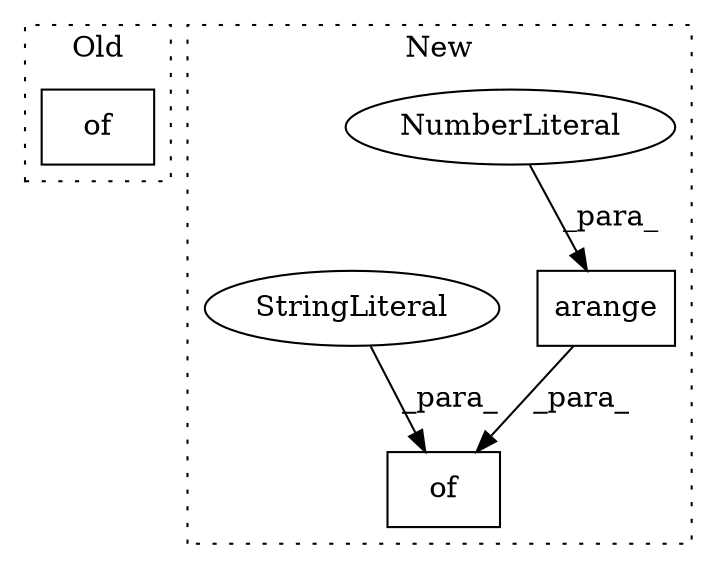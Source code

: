 digraph G {
subgraph cluster0 {
1 [label="of" a="32" s="1920,2012" l="3,1" shape="box"];
label = "Old";
style="dotted";
}
subgraph cluster1 {
2 [label="arange" a="32" s="2506,2525" l="7,1" shape="box"];
3 [label="NumberLiteral" a="34" s="2520" l="5" shape="ellipse"];
4 [label="of" a="32" s="2489,2590" l="3,1" shape="box"];
5 [label="StringLiteral" a="45" s="2492" l="7" shape="ellipse"];
label = "New";
style="dotted";
}
2 -> 4 [label="_para_"];
3 -> 2 [label="_para_"];
5 -> 4 [label="_para_"];
}